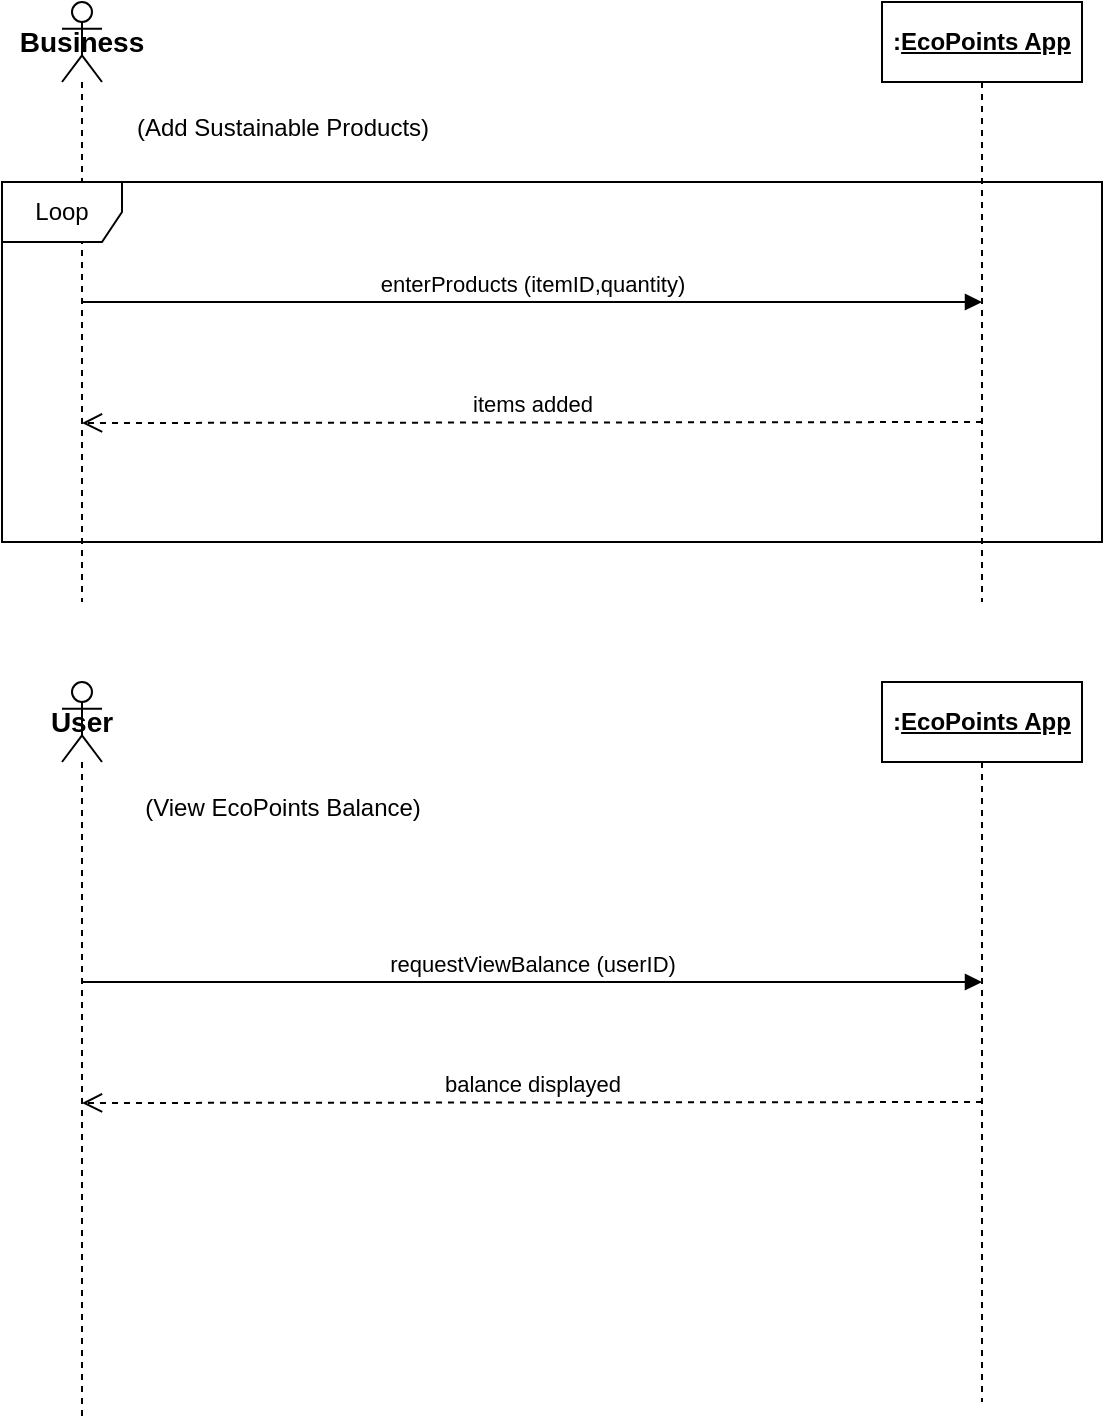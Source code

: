 <mxfile version="21.7.5" type="github">
  <diagram name="Page-1" id="2YBvvXClWsGukQMizWep">
    <mxGraphModel dx="1434" dy="782" grid="1" gridSize="10" guides="1" tooltips="1" connect="1" arrows="1" fold="1" page="1" pageScale="1" pageWidth="850" pageHeight="1100" math="0" shadow="0">
      <root>
        <mxCell id="0" />
        <mxCell id="1" parent="0" />
        <mxCell id="luWOmqKOtDzojNnKMraj-4" value="&lt;b&gt;:&lt;u&gt;EcoPoints App&lt;/u&gt;&lt;/b&gt;" style="shape=umlLifeline;perimeter=lifelinePerimeter;whiteSpace=wrap;html=1;container=1;dropTarget=0;collapsible=0;recursiveResize=0;outlineConnect=0;portConstraint=eastwest;newEdgeStyle={&quot;curved&quot;:0,&quot;rounded&quot;:0};" vertex="1" parent="1">
          <mxGeometry x="560" y="40" width="100" height="300" as="geometry" />
        </mxCell>
        <mxCell id="luWOmqKOtDzojNnKMraj-5" value="&lt;font style=&quot;font-size: 14px;&quot;&gt;&lt;b&gt;Business&lt;/b&gt;&lt;/font&gt;" style="shape=umlLifeline;perimeter=lifelinePerimeter;whiteSpace=wrap;html=1;container=1;dropTarget=0;collapsible=0;recursiveResize=0;outlineConnect=0;portConstraint=eastwest;newEdgeStyle={&quot;curved&quot;:0,&quot;rounded&quot;:0};participant=umlActor;" vertex="1" parent="1">
          <mxGeometry x="150" y="40" width="20" height="300" as="geometry" />
        </mxCell>
        <mxCell id="luWOmqKOtDzojNnKMraj-6" value="(Add Sustainable Products)" style="text;html=1;align=center;verticalAlign=middle;resizable=0;points=[];autosize=1;strokeColor=none;fillColor=none;" vertex="1" parent="1">
          <mxGeometry x="175" y="88" width="170" height="30" as="geometry" />
        </mxCell>
        <mxCell id="luWOmqKOtDzojNnKMraj-10" value="items added" style="html=1;verticalAlign=bottom;endArrow=open;dashed=1;endSize=8;curved=0;rounded=0;" edge="1" parent="1">
          <mxGeometry relative="1" as="geometry">
            <mxPoint x="610" y="250" as="sourcePoint" />
            <mxPoint x="160" y="250.5" as="targetPoint" />
          </mxGeometry>
        </mxCell>
        <mxCell id="luWOmqKOtDzojNnKMraj-11" value="enterProducts (itemID,quantity)" style="html=1;verticalAlign=bottom;endArrow=block;curved=0;rounded=0;" edge="1" parent="1">
          <mxGeometry width="80" relative="1" as="geometry">
            <mxPoint x="160" y="190" as="sourcePoint" />
            <mxPoint x="610" y="190" as="targetPoint" />
          </mxGeometry>
        </mxCell>
        <mxCell id="luWOmqKOtDzojNnKMraj-12" value="Loop" style="shape=umlFrame;whiteSpace=wrap;html=1;pointerEvents=0;" vertex="1" parent="1">
          <mxGeometry x="120" y="130" width="550" height="180" as="geometry" />
        </mxCell>
        <mxCell id="luWOmqKOtDzojNnKMraj-22" value="&lt;b&gt;:&lt;u&gt;EcoPoints App&lt;/u&gt;&lt;/b&gt;" style="shape=umlLifeline;perimeter=lifelinePerimeter;whiteSpace=wrap;html=1;container=1;dropTarget=0;collapsible=0;recursiveResize=0;outlineConnect=0;portConstraint=eastwest;newEdgeStyle={&quot;curved&quot;:0,&quot;rounded&quot;:0};" vertex="1" parent="1">
          <mxGeometry x="560" y="380" width="100" height="360" as="geometry" />
        </mxCell>
        <mxCell id="luWOmqKOtDzojNnKMraj-23" value="&lt;font style=&quot;font-size: 14px;&quot;&gt;&lt;b&gt;User&lt;/b&gt;&lt;/font&gt;" style="shape=umlLifeline;perimeter=lifelinePerimeter;whiteSpace=wrap;html=1;container=1;dropTarget=0;collapsible=0;recursiveResize=0;outlineConnect=0;portConstraint=eastwest;newEdgeStyle={&quot;curved&quot;:0,&quot;rounded&quot;:0};participant=umlActor;" vertex="1" parent="1">
          <mxGeometry x="150" y="380" width="20" height="370" as="geometry" />
        </mxCell>
        <mxCell id="luWOmqKOtDzojNnKMraj-24" value="(View EcoPoints Balance)" style="text;html=1;align=center;verticalAlign=middle;resizable=0;points=[];autosize=1;strokeColor=none;fillColor=none;" vertex="1" parent="1">
          <mxGeometry x="180" y="428" width="160" height="30" as="geometry" />
        </mxCell>
        <mxCell id="luWOmqKOtDzojNnKMraj-25" value="balance displayed" style="html=1;verticalAlign=bottom;endArrow=open;dashed=1;endSize=8;curved=0;rounded=0;" edge="1" parent="1">
          <mxGeometry relative="1" as="geometry">
            <mxPoint x="610" y="590" as="sourcePoint" />
            <mxPoint x="160" y="590.5" as="targetPoint" />
          </mxGeometry>
        </mxCell>
        <mxCell id="luWOmqKOtDzojNnKMraj-26" value="requestViewBalance (userID)" style="html=1;verticalAlign=bottom;endArrow=block;curved=0;rounded=0;" edge="1" parent="1">
          <mxGeometry width="80" relative="1" as="geometry">
            <mxPoint x="160" y="530" as="sourcePoint" />
            <mxPoint x="610" y="530" as="targetPoint" />
            <mxPoint as="offset" />
          </mxGeometry>
        </mxCell>
      </root>
    </mxGraphModel>
  </diagram>
</mxfile>
